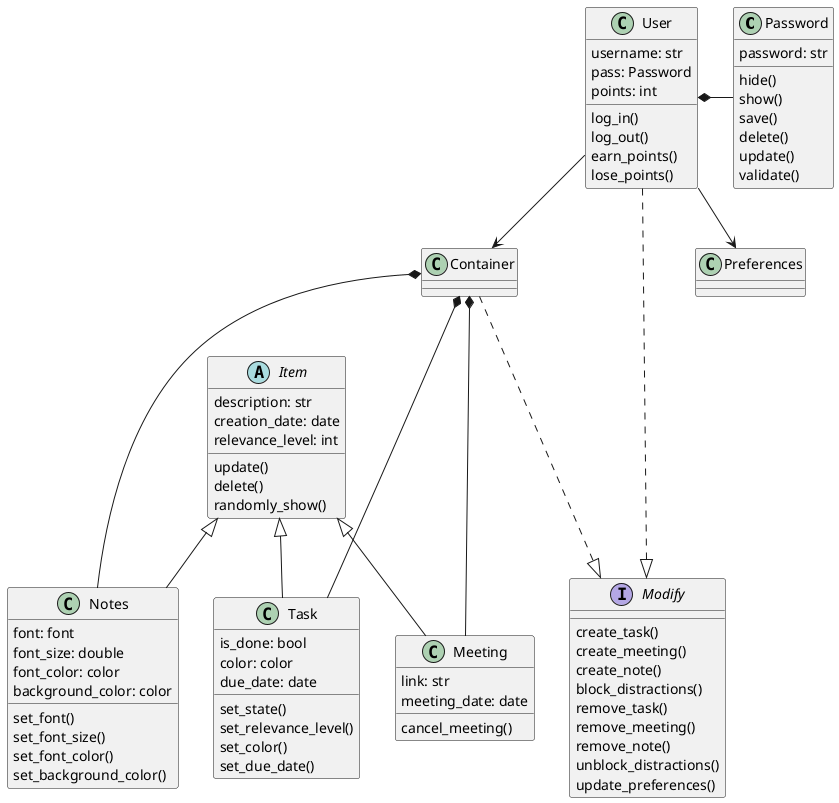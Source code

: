 @startuml Proyecto 

class Password{
    password: str
    hide()
    show()
    save()
    delete()
    update()
    validate()
}

class User{
    username: str
    pass: Password
    points: int

    log_in()
    log_out() 
    earn_points()
    lose_points()   
}

abstract class "Item"{
    description: str
    creation_date: date 
    relevance_level: int

    update()
    delete()
    randomly_show()
}

class Notes{
    font: font 
    font_size: double
    font_color: color
    background_color: color
    
    set_font()
    set_font_size()
    set_font_color()
    set_background_color()
    
}

class Task{
    is_done: bool
    color: color
    due_date: date

    set_state()
    set_relevance_level()
    set_color()
    set_due_date()
}

class Meeting{
    link: str
    meeting_date: date

    cancel_meeting()
}

class Container{
    
}

class Preferences{

}

interface Modify{
    create_task()
    create_meeting()
    create_note()
    block_distractions()
    remove_task()
    remove_meeting()
    remove_note()
    unblock_distractions()
    update_preferences()
    
}


Item <|-- Task
Item <|-- Meeting
Item <|-- Notes

Container *-- Task
Container *--- Meeting
Container *--- Notes

User *- Password

Container ...|> Modify
User -->Container
User --> Preferences
User ...|> Modify


@enduml